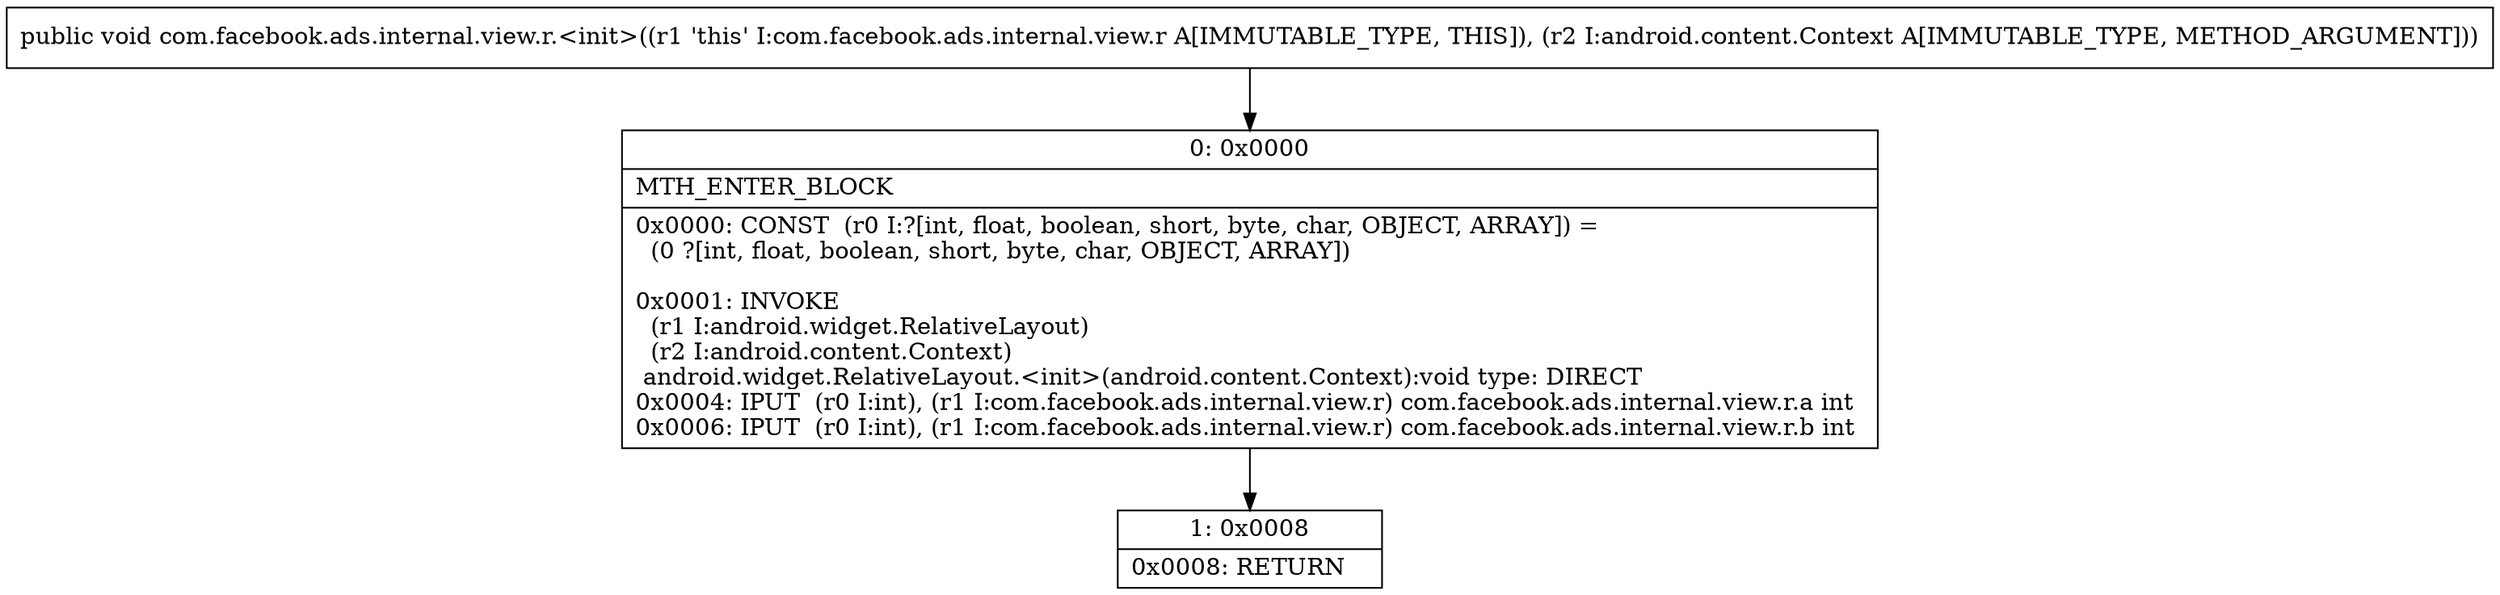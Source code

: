 digraph "CFG forcom.facebook.ads.internal.view.r.\<init\>(Landroid\/content\/Context;)V" {
Node_0 [shape=record,label="{0\:\ 0x0000|MTH_ENTER_BLOCK\l|0x0000: CONST  (r0 I:?[int, float, boolean, short, byte, char, OBJECT, ARRAY]) = \l  (0 ?[int, float, boolean, short, byte, char, OBJECT, ARRAY])\l \l0x0001: INVOKE  \l  (r1 I:android.widget.RelativeLayout)\l  (r2 I:android.content.Context)\l android.widget.RelativeLayout.\<init\>(android.content.Context):void type: DIRECT \l0x0004: IPUT  (r0 I:int), (r1 I:com.facebook.ads.internal.view.r) com.facebook.ads.internal.view.r.a int \l0x0006: IPUT  (r0 I:int), (r1 I:com.facebook.ads.internal.view.r) com.facebook.ads.internal.view.r.b int \l}"];
Node_1 [shape=record,label="{1\:\ 0x0008|0x0008: RETURN   \l}"];
MethodNode[shape=record,label="{public void com.facebook.ads.internal.view.r.\<init\>((r1 'this' I:com.facebook.ads.internal.view.r A[IMMUTABLE_TYPE, THIS]), (r2 I:android.content.Context A[IMMUTABLE_TYPE, METHOD_ARGUMENT])) }"];
MethodNode -> Node_0;
Node_0 -> Node_1;
}


